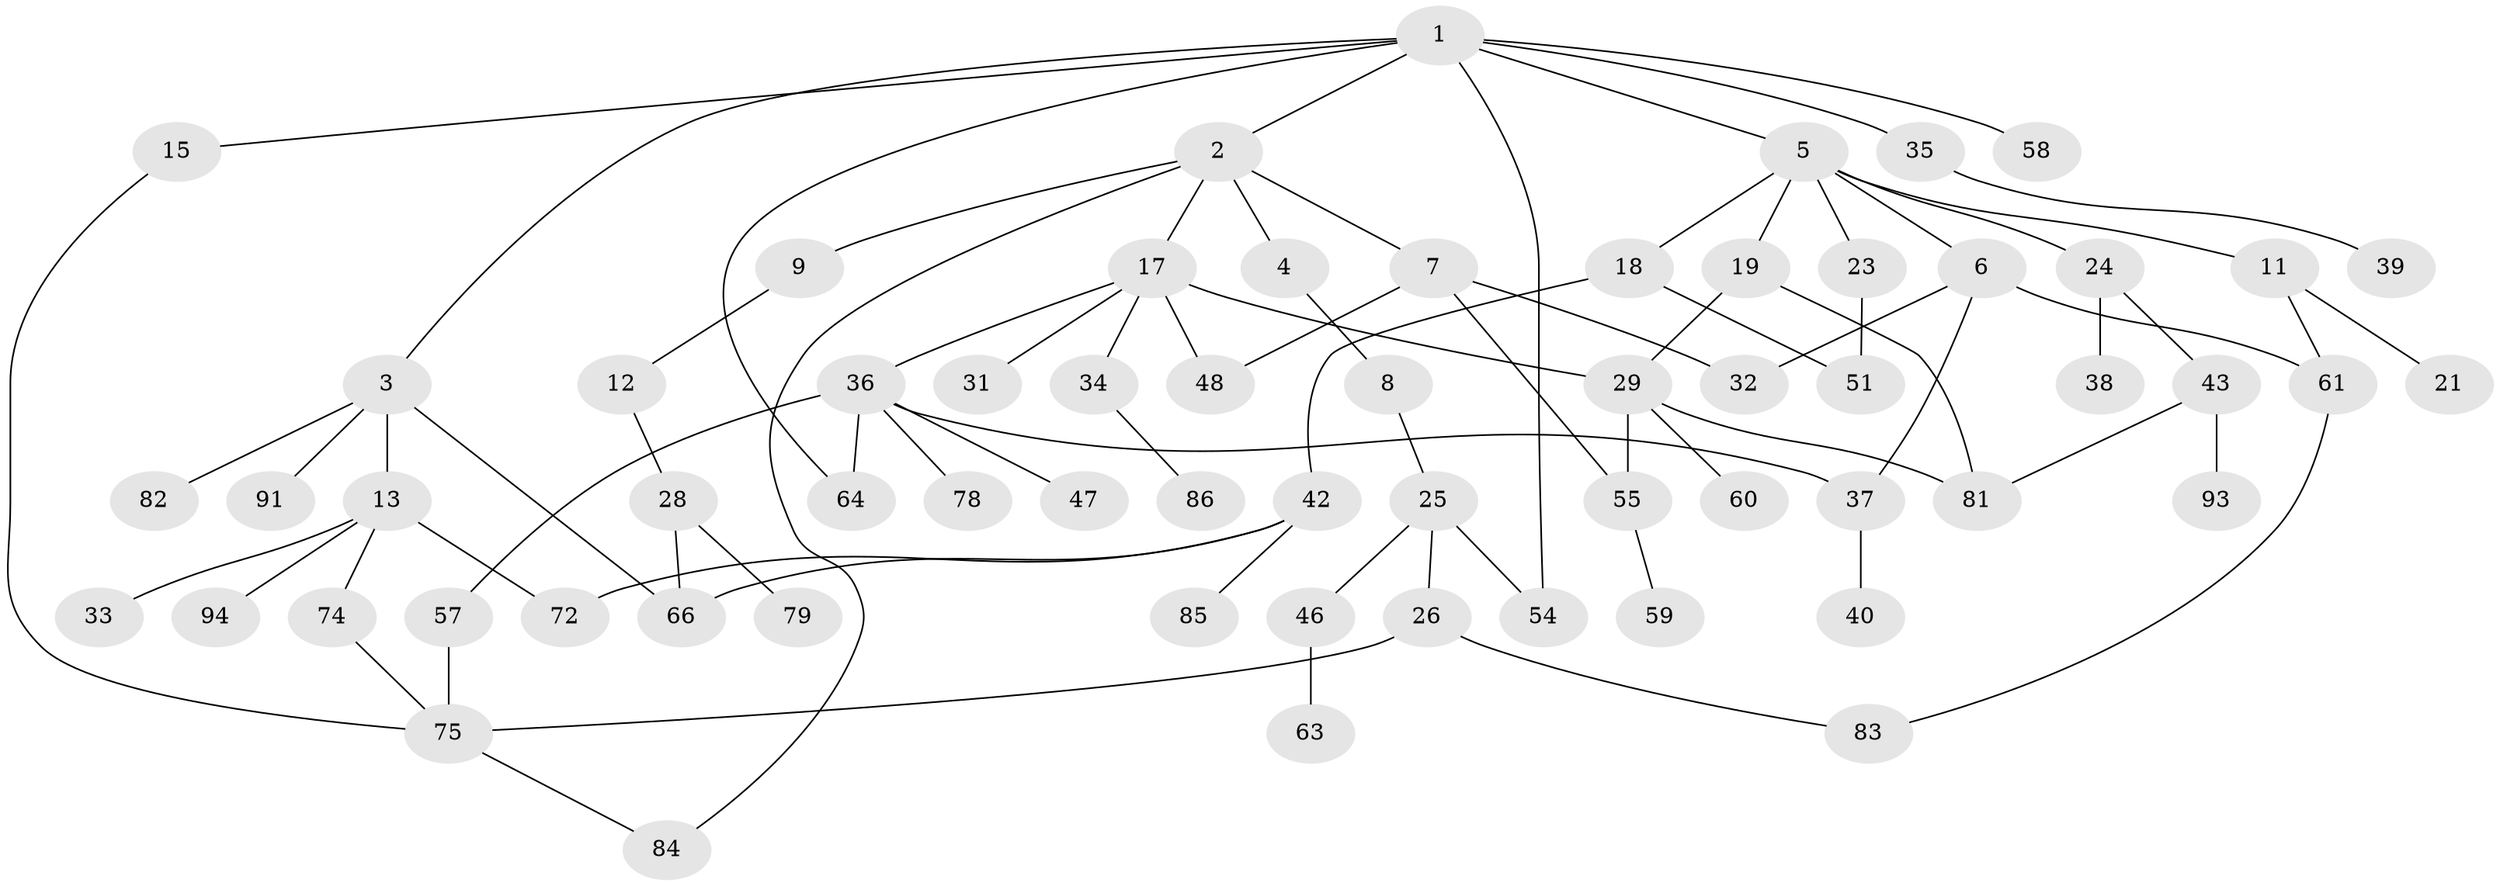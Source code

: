 // original degree distribution, {6: 0.021052631578947368, 4: 0.10526315789473684, 2: 0.30526315789473685, 5: 0.021052631578947368, 3: 0.22105263157894736, 1: 0.30526315789473685, 7: 0.021052631578947368}
// Generated by graph-tools (version 1.1) at 2025/41/03/06/25 10:41:28]
// undirected, 63 vertices, 81 edges
graph export_dot {
graph [start="1"]
  node [color=gray90,style=filled];
  1 [super="+27"];
  2 [super="+76"];
  3 [super="+73"];
  4;
  5 [super="+10"];
  6 [super="+20"];
  7;
  8 [super="+14"];
  9 [super="+16"];
  11 [super="+22"];
  12 [super="+68"];
  13 [super="+69"];
  15 [super="+95"];
  17 [super="+52"];
  18;
  19 [super="+44"];
  21;
  23;
  24 [super="+30"];
  25;
  26 [super="+62"];
  28 [super="+41"];
  29 [super="+49"];
  31;
  32;
  33;
  34;
  35 [super="+56"];
  36 [super="+67"];
  37;
  38;
  39;
  40 [super="+88"];
  42 [super="+77"];
  43 [super="+45"];
  46 [super="+71"];
  47;
  48 [super="+50"];
  51 [super="+53"];
  54;
  55 [super="+90"];
  57;
  58;
  59 [super="+70"];
  60;
  61 [super="+65"];
  63;
  64;
  66 [super="+89"];
  72;
  74;
  75 [super="+80"];
  78;
  79;
  81 [super="+87"];
  82;
  83;
  84;
  85 [super="+92"];
  86;
  91;
  93;
  94;
  1 -- 2;
  1 -- 3;
  1 -- 5;
  1 -- 15;
  1 -- 58;
  1 -- 64;
  1 -- 35;
  1 -- 54;
  2 -- 4;
  2 -- 7;
  2 -- 9;
  2 -- 17;
  2 -- 84;
  3 -- 13;
  3 -- 82;
  3 -- 91;
  3 -- 66;
  4 -- 8;
  5 -- 6;
  5 -- 18;
  5 -- 23;
  5 -- 24;
  5 -- 11;
  5 -- 19;
  6 -- 37;
  6 -- 32;
  6 -- 61;
  7 -- 32;
  7 -- 55;
  7 -- 48;
  8 -- 25;
  9 -- 12;
  11 -- 21;
  11 -- 61;
  12 -- 28;
  13 -- 33;
  13 -- 72;
  13 -- 94;
  13 -- 74;
  15 -- 75;
  17 -- 29;
  17 -- 31;
  17 -- 34;
  17 -- 36;
  17 -- 48;
  18 -- 42;
  18 -- 51;
  19 -- 29;
  19 -- 81;
  23 -- 51;
  24 -- 43;
  24 -- 38;
  25 -- 26;
  25 -- 46;
  25 -- 54;
  26 -- 75;
  26 -- 83;
  28 -- 66;
  28 -- 79;
  29 -- 60;
  29 -- 55;
  29 -- 81;
  34 -- 86;
  35 -- 39;
  36 -- 47;
  36 -- 57;
  36 -- 78;
  36 -- 64;
  36 -- 37;
  37 -- 40;
  42 -- 66;
  42 -- 72;
  42 -- 85;
  43 -- 81;
  43 -- 93;
  46 -- 63;
  55 -- 59;
  57 -- 75;
  61 -- 83;
  74 -- 75;
  75 -- 84;
}
